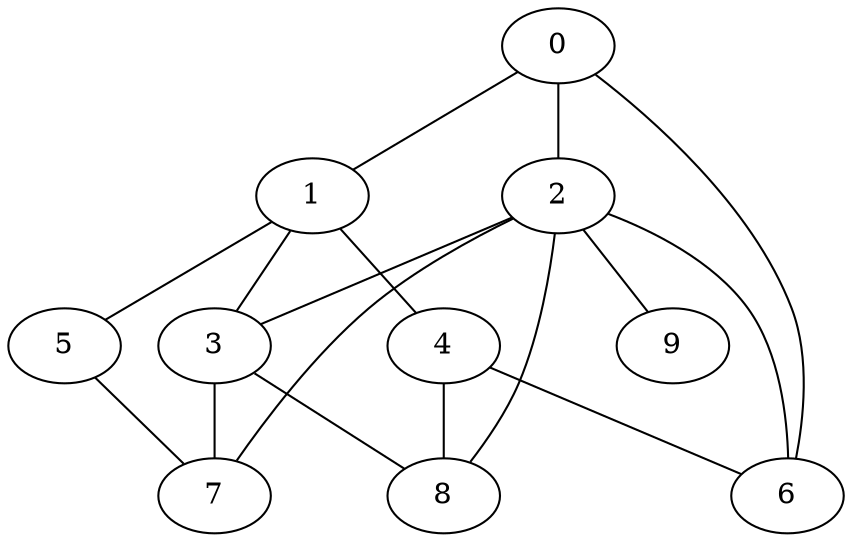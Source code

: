 
graph graphname {
    0 -- 1
0 -- 2
0 -- 6
1 -- 3
1 -- 4
1 -- 5
2 -- 8
2 -- 9
2 -- 6
2 -- 7
2 -- 3
3 -- 8
3 -- 7
4 -- 6
4 -- 8
5 -- 7

}
